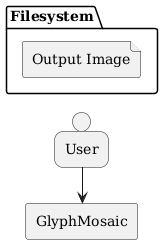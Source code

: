 @startuml context
left to right direction
skinparam componentStyle uml1
skinparam defaultFontName DejaVu Serif
skinparam linetype ortho

person "User" as usr

agent "GlyphMosaic" as gm

package Filesystem as fs {
  file "Source Image" as si
  file "Source Text" as si
  file "GM Document" as si
  file "Output Image" as si
}

usr -r-> gm

@enduml